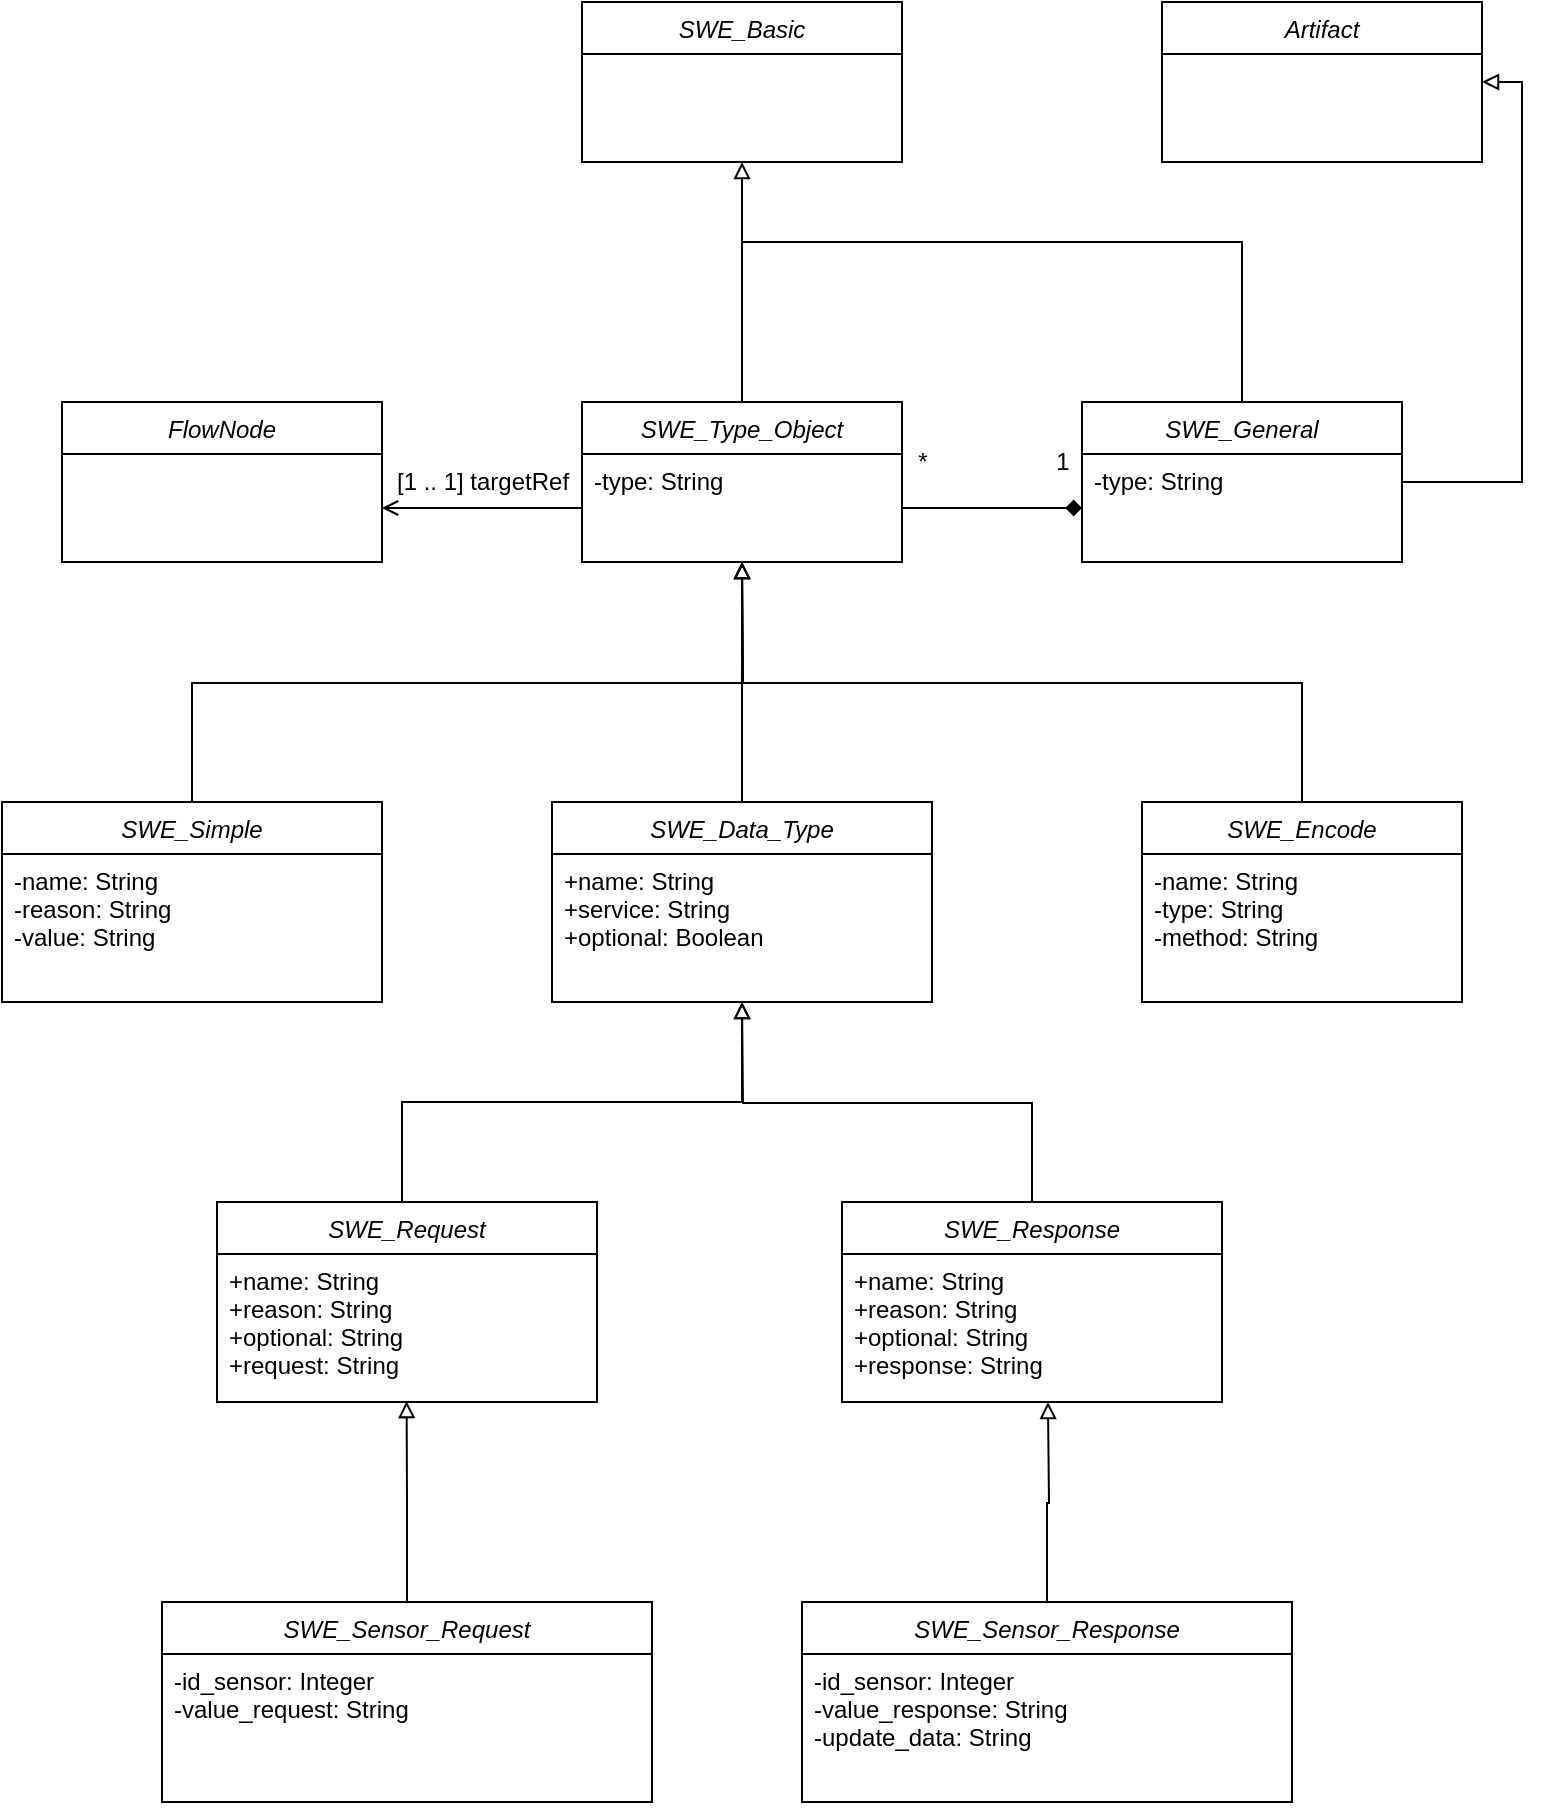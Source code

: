 <mxfile version="14.9.1" type="device"><diagram id="C5RBs43oDa-KdzZeNtuy" name="Page-1"><mxGraphModel dx="1106" dy="632" grid="1" gridSize="10" guides="1" tooltips="1" connect="1" arrows="1" fold="1" page="1" pageScale="1" pageWidth="827" pageHeight="1169" math="0" shadow="0"><root><mxCell id="WIyWlLk6GJQsqaUBKTNV-0"/><mxCell id="WIyWlLk6GJQsqaUBKTNV-1" parent="WIyWlLk6GJQsqaUBKTNV-0"/><mxCell id="zkfFHV4jXpPFQw0GAbJ--0" value="SWE_Basic" style="swimlane;fontStyle=2;align=center;verticalAlign=top;childLayout=stackLayout;horizontal=1;startSize=26;horizontalStack=0;resizeParent=1;resizeLast=0;collapsible=1;marginBottom=0;rounded=0;shadow=0;strokeWidth=1;" parent="WIyWlLk6GJQsqaUBKTNV-1" vertex="1"><mxGeometry x="320" y="40" width="160" height="80" as="geometry"><mxRectangle x="230" y="140" width="160" height="26" as="alternateBounds"/></mxGeometry></mxCell><mxCell id="gXE0hO4vKD1BojClq7C9-5" style="edgeStyle=orthogonalEdgeStyle;rounded=0;orthogonalLoop=1;jettySize=auto;html=1;exitX=0.5;exitY=0;exitDx=0;exitDy=0;entryX=0.5;entryY=1;entryDx=0;entryDy=0;endArrow=block;endFill=0;" parent="WIyWlLk6GJQsqaUBKTNV-1" source="gXE0hO4vKD1BojClq7C9-1" target="zkfFHV4jXpPFQw0GAbJ--0" edge="1"><mxGeometry relative="1" as="geometry"/></mxCell><mxCell id="gXE0hO4vKD1BojClq7C9-1" value="SWE_Type_Object" style="swimlane;fontStyle=2;childLayout=stackLayout;horizontal=1;startSize=26;horizontalStack=0;resizeParent=1;resizeParentMax=0;resizeLast=0;collapsible=1;marginBottom=0;" parent="WIyWlLk6GJQsqaUBKTNV-1" vertex="1"><mxGeometry x="320" y="240" width="160" height="80" as="geometry"/></mxCell><mxCell id="Ttoi25a0Qd0ZCPEhJ1SS-11" value="-type: String" style="text;strokeColor=none;fillColor=none;align=left;verticalAlign=top;spacingLeft=4;spacingRight=4;overflow=hidden;rotatable=0;points=[[0,0.5],[1,0.5]];portConstraint=eastwest;" parent="gXE0hO4vKD1BojClq7C9-1" vertex="1"><mxGeometry y="26" width="160" height="54" as="geometry"/></mxCell><mxCell id="gXE0hO4vKD1BojClq7C9-9" style="edgeStyle=orthogonalEdgeStyle;rounded=0;orthogonalLoop=1;jettySize=auto;html=1;exitX=0.5;exitY=0;exitDx=0;exitDy=0;endArrow=none;endFill=0;" parent="WIyWlLk6GJQsqaUBKTNV-1" source="gXE0hO4vKD1BojClq7C9-6" edge="1"><mxGeometry relative="1" as="geometry"><mxPoint x="400" y="200" as="targetPoint"/><Array as="points"><mxPoint x="650" y="160"/><mxPoint x="400" y="160"/></Array></mxGeometry></mxCell><mxCell id="Ttoi25a0Qd0ZCPEhJ1SS-0" style="edgeStyle=orthogonalEdgeStyle;rounded=0;orthogonalLoop=1;jettySize=auto;html=1;exitX=1;exitY=0.5;exitDx=0;exitDy=0;entryX=1;entryY=0.5;entryDx=0;entryDy=0;endArrow=block;endFill=0;" parent="WIyWlLk6GJQsqaUBKTNV-1" source="gXE0hO4vKD1BojClq7C9-6" target="JoPLrbMdZ6QmohJacY2r-0" edge="1"><mxGeometry relative="1" as="geometry"/></mxCell><mxCell id="gXE0hO4vKD1BojClq7C9-6" value="SWE_General" style="swimlane;fontStyle=2;childLayout=stackLayout;horizontal=1;startSize=26;horizontalStack=0;resizeParent=1;resizeParentMax=0;resizeLast=0;collapsible=1;marginBottom=0;" parent="WIyWlLk6GJQsqaUBKTNV-1" vertex="1"><mxGeometry x="570" y="240" width="160" height="80" as="geometry"/></mxCell><mxCell id="Ttoi25a0Qd0ZCPEhJ1SS-12" value="-type: String" style="text;strokeColor=none;fillColor=none;align=left;verticalAlign=top;spacingLeft=4;spacingRight=4;overflow=hidden;rotatable=0;points=[[0,0.5],[1,0.5]];portConstraint=eastwest;" parent="gXE0hO4vKD1BojClq7C9-6" vertex="1"><mxGeometry y="26" width="160" height="54" as="geometry"/></mxCell><mxCell id="gXE0hO4vKD1BojClq7C9-8" style="edgeStyle=orthogonalEdgeStyle;rounded=0;orthogonalLoop=1;jettySize=auto;html=1;exitX=1;exitY=0.5;exitDx=0;exitDy=0;entryX=0;entryY=0.5;entryDx=0;entryDy=0;endArrow=diamond;endFill=1;" parent="WIyWlLk6GJQsqaUBKTNV-1" edge="1"><mxGeometry relative="1" as="geometry"><mxPoint x="480" y="293" as="sourcePoint"/><mxPoint x="570" y="293" as="targetPoint"/></mxGeometry></mxCell><mxCell id="gXE0hO4vKD1BojClq7C9-23" style="edgeStyle=orthogonalEdgeStyle;rounded=0;orthogonalLoop=1;jettySize=auto;html=1;exitX=0.5;exitY=0;exitDx=0;exitDy=0;endArrow=block;endFill=0;" parent="WIyWlLk6GJQsqaUBKTNV-1" source="gXE0hO4vKD1BojClq7C9-14" edge="1"><mxGeometry relative="1" as="geometry"><mxPoint x="400" y="320" as="targetPoint"/></mxGeometry></mxCell><mxCell id="gXE0hO4vKD1BojClq7C9-14" value="SWE_Simple" style="swimlane;fontStyle=2;childLayout=stackLayout;horizontal=1;startSize=26;horizontalStack=0;resizeParent=1;resizeParentMax=0;resizeLast=0;collapsible=1;marginBottom=0;" parent="WIyWlLk6GJQsqaUBKTNV-1" vertex="1"><mxGeometry x="30" y="440" width="190" height="100" as="geometry"/></mxCell><mxCell id="gXE0hO4vKD1BojClq7C9-15" value="-name: String&#10;-reason: String&#10;-value: String" style="text;strokeColor=none;fillColor=none;align=left;verticalAlign=top;spacingLeft=4;spacingRight=4;overflow=hidden;rotatable=0;points=[[0,0.5],[1,0.5]];portConstraint=eastwest;" parent="gXE0hO4vKD1BojClq7C9-14" vertex="1"><mxGeometry y="26" width="190" height="74" as="geometry"/></mxCell><mxCell id="gXE0hO4vKD1BojClq7C9-21" style="edgeStyle=orthogonalEdgeStyle;rounded=0;orthogonalLoop=1;jettySize=auto;html=1;exitX=0.5;exitY=0;exitDx=0;exitDy=0;entryX=0.5;entryY=1;entryDx=0;entryDy=0;entryPerimeter=0;endArrow=block;endFill=0;" parent="WIyWlLk6GJQsqaUBKTNV-1" source="gXE0hO4vKD1BojClq7C9-16" edge="1"><mxGeometry relative="1" as="geometry"><mxPoint x="400" y="320" as="targetPoint"/></mxGeometry></mxCell><mxCell id="gXE0hO4vKD1BojClq7C9-16" value="SWE_Data_Type" style="swimlane;fontStyle=2;childLayout=stackLayout;horizontal=1;startSize=26;horizontalStack=0;resizeParent=1;resizeParentMax=0;resizeLast=0;collapsible=1;marginBottom=0;" parent="WIyWlLk6GJQsqaUBKTNV-1" vertex="1"><mxGeometry x="305" y="440" width="190" height="100" as="geometry"/></mxCell><mxCell id="Ttoi25a0Qd0ZCPEhJ1SS-5" value="+name: String&#10;+service: String&#10;+optional: Boolean" style="text;strokeColor=none;fillColor=none;align=left;verticalAlign=top;spacingLeft=4;spacingRight=4;overflow=hidden;rotatable=0;points=[[0,0.5],[1,0.5]];portConstraint=eastwest;" parent="gXE0hO4vKD1BojClq7C9-16" vertex="1"><mxGeometry y="26" width="190" height="74" as="geometry"/></mxCell><mxCell id="gXE0hO4vKD1BojClq7C9-22" style="edgeStyle=orthogonalEdgeStyle;rounded=0;orthogonalLoop=1;jettySize=auto;html=1;exitX=0.5;exitY=0;exitDx=0;exitDy=0;endArrow=block;endFill=0;" parent="WIyWlLk6GJQsqaUBKTNV-1" source="gXE0hO4vKD1BojClq7C9-18" edge="1"><mxGeometry relative="1" as="geometry"><mxPoint x="400" y="320" as="targetPoint"/></mxGeometry></mxCell><mxCell id="gXE0hO4vKD1BojClq7C9-18" value="SWE_Encode" style="swimlane;fontStyle=2;childLayout=stackLayout;horizontal=1;startSize=26;horizontalStack=0;resizeParent=1;resizeParentMax=0;resizeLast=0;collapsible=1;marginBottom=0;" parent="WIyWlLk6GJQsqaUBKTNV-1" vertex="1"><mxGeometry x="600" y="440" width="160" height="100" as="geometry"/></mxCell><mxCell id="Ttoi25a0Qd0ZCPEhJ1SS-6" value="-name: String&#10;-type: String&#10;-method: String" style="text;strokeColor=none;fillColor=none;align=left;verticalAlign=top;spacingLeft=4;spacingRight=4;overflow=hidden;rotatable=0;points=[[0,0.5],[1,0.5]];portConstraint=eastwest;" parent="gXE0hO4vKD1BojClq7C9-18" vertex="1"><mxGeometry y="26" width="160" height="74" as="geometry"/></mxCell><mxCell id="gXE0hO4vKD1BojClq7C9-32" style="edgeStyle=orthogonalEdgeStyle;rounded=0;orthogonalLoop=1;jettySize=auto;html=1;exitX=0.5;exitY=0;exitDx=0;exitDy=0;entryX=0.5;entryY=1;entryDx=0;entryDy=0;entryPerimeter=0;endArrow=block;endFill=0;" parent="WIyWlLk6GJQsqaUBKTNV-1" edge="1"><mxGeometry relative="1" as="geometry"><mxPoint x="265" y="640" as="sourcePoint"/><Array as="points"><mxPoint x="230" y="640"/><mxPoint x="230" y="590"/><mxPoint x="400" y="590"/></Array><mxPoint x="400" y="540" as="targetPoint"/></mxGeometry></mxCell><mxCell id="gXE0hO4vKD1BojClq7C9-40" value="SWE_Request" style="swimlane;fontStyle=2;childLayout=stackLayout;horizontal=1;startSize=26;horizontalStack=0;resizeParent=1;resizeParentMax=0;resizeLast=0;collapsible=1;marginBottom=0;" parent="WIyWlLk6GJQsqaUBKTNV-1" vertex="1"><mxGeometry x="137.5" y="640" width="190" height="100" as="geometry"/></mxCell><mxCell id="Ttoi25a0Qd0ZCPEhJ1SS-7" value="+name: String&#10;+reason: String&#10;+optional: String&#10;+request: String" style="text;strokeColor=none;fillColor=none;align=left;verticalAlign=top;spacingLeft=4;spacingRight=4;overflow=hidden;rotatable=0;points=[[0,0.5],[1,0.5]];portConstraint=eastwest;" parent="gXE0hO4vKD1BojClq7C9-40" vertex="1"><mxGeometry y="26" width="190" height="74" as="geometry"/></mxCell><mxCell id="gXE0hO4vKD1BojClq7C9-45" style="edgeStyle=orthogonalEdgeStyle;rounded=0;orthogonalLoop=1;jettySize=auto;html=1;exitX=0.5;exitY=0;exitDx=0;exitDy=0;endArrow=block;endFill=0;" parent="WIyWlLk6GJQsqaUBKTNV-1" source="gXE0hO4vKD1BojClq7C9-43" edge="1"><mxGeometry relative="1" as="geometry"><mxPoint x="400" y="540" as="targetPoint"/></mxGeometry></mxCell><mxCell id="gXE0hO4vKD1BojClq7C9-43" value="SWE_Response" style="swimlane;fontStyle=2;childLayout=stackLayout;horizontal=1;startSize=26;horizontalStack=0;resizeParent=1;resizeParentMax=0;resizeLast=0;collapsible=1;marginBottom=0;" parent="WIyWlLk6GJQsqaUBKTNV-1" vertex="1"><mxGeometry x="450" y="640" width="190" height="100" as="geometry"/></mxCell><mxCell id="Ttoi25a0Qd0ZCPEhJ1SS-8" value="+name: String&#10;+reason: String&#10;+optional: String&#10;+response: String" style="text;strokeColor=none;fillColor=none;align=left;verticalAlign=top;spacingLeft=4;spacingRight=4;overflow=hidden;rotatable=0;points=[[0,0.5],[1,0.5]];portConstraint=eastwest;" parent="gXE0hO4vKD1BojClq7C9-43" vertex="1"><mxGeometry y="26" width="190" height="74" as="geometry"/></mxCell><mxCell id="gXE0hO4vKD1BojClq7C9-64" style="edgeStyle=orthogonalEdgeStyle;rounded=0;orthogonalLoop=1;jettySize=auto;html=1;exitX=0.5;exitY=0;exitDx=0;exitDy=0;entryX=0.499;entryY=0.994;entryDx=0;entryDy=0;entryPerimeter=0;endArrow=block;endFill=0;" parent="WIyWlLk6GJQsqaUBKTNV-1" source="gXE0hO4vKD1BojClq7C9-56" edge="1"><mxGeometry relative="1" as="geometry"><mxPoint x="232.31" y="739.556" as="targetPoint"/></mxGeometry></mxCell><mxCell id="gXE0hO4vKD1BojClq7C9-56" value="SWE_Sensor_Request" style="swimlane;fontStyle=2;childLayout=stackLayout;horizontal=1;startSize=26;horizontalStack=0;resizeParent=1;resizeParentMax=0;resizeLast=0;collapsible=1;marginBottom=0;" parent="WIyWlLk6GJQsqaUBKTNV-1" vertex="1"><mxGeometry x="110" y="840" width="245" height="100" as="geometry"/></mxCell><mxCell id="Ttoi25a0Qd0ZCPEhJ1SS-9" value="-id_sensor: Integer&#10;-value_request: String" style="text;strokeColor=none;fillColor=none;align=left;verticalAlign=top;spacingLeft=4;spacingRight=4;overflow=hidden;rotatable=0;points=[[0,0.5],[1,0.5]];portConstraint=eastwest;" parent="gXE0hO4vKD1BojClq7C9-56" vertex="1"><mxGeometry y="26" width="245" height="74" as="geometry"/></mxCell><mxCell id="gXE0hO4vKD1BojClq7C9-62" style="edgeStyle=orthogonalEdgeStyle;rounded=0;orthogonalLoop=1;jettySize=auto;html=1;exitX=0.5;exitY=0;exitDx=0;exitDy=0;entryX=0.542;entryY=1;entryDx=0;entryDy=0;entryPerimeter=0;endArrow=block;endFill=0;" parent="WIyWlLk6GJQsqaUBKTNV-1" source="gXE0hO4vKD1BojClq7C9-59" edge="1"><mxGeometry relative="1" as="geometry"><mxPoint x="552.98" y="740" as="targetPoint"/></mxGeometry></mxCell><mxCell id="gXE0hO4vKD1BojClq7C9-59" value="SWE_Sensor_Response" style="swimlane;fontStyle=2;childLayout=stackLayout;horizontal=1;startSize=26;horizontalStack=0;resizeParent=1;resizeParentMax=0;resizeLast=0;collapsible=1;marginBottom=0;" parent="WIyWlLk6GJQsqaUBKTNV-1" vertex="1"><mxGeometry x="430" y="840" width="245" height="100" as="geometry"/></mxCell><mxCell id="Ttoi25a0Qd0ZCPEhJ1SS-10" value="-id_sensor: Integer&#10;-value_response: String&#10;-update_data: String" style="text;strokeColor=none;fillColor=none;align=left;verticalAlign=top;spacingLeft=4;spacingRight=4;overflow=hidden;rotatable=0;points=[[0,0.5],[1,0.5]];portConstraint=eastwest;" parent="gXE0hO4vKD1BojClq7C9-59" vertex="1"><mxGeometry y="26" width="245" height="74" as="geometry"/></mxCell><mxCell id="gXE0hO4vKD1BojClq7C9-65" value="1" style="text;html=1;align=center;verticalAlign=middle;resizable=0;points=[];autosize=1;strokeColor=none;" parent="WIyWlLk6GJQsqaUBKTNV-1" vertex="1"><mxGeometry x="550" y="260" width="20" height="20" as="geometry"/></mxCell><mxCell id="gXE0hO4vKD1BojClq7C9-66" value="*" style="text;html=1;align=center;verticalAlign=middle;resizable=0;points=[];autosize=1;strokeColor=none;" parent="WIyWlLk6GJQsqaUBKTNV-1" vertex="1"><mxGeometry x="480" y="260" width="20" height="20" as="geometry"/></mxCell><mxCell id="JoPLrbMdZ6QmohJacY2r-0" value="Artifact" style="swimlane;fontStyle=2;childLayout=stackLayout;horizontal=1;startSize=26;horizontalStack=0;resizeParent=1;resizeParentMax=0;resizeLast=0;collapsible=1;marginBottom=0;" parent="WIyWlLk6GJQsqaUBKTNV-1" vertex="1"><mxGeometry x="610" y="40" width="160" height="80" as="geometry"/></mxCell><mxCell id="JoPLrbMdZ6QmohJacY2r-4" value="FlowNode" style="swimlane;fontStyle=2;childLayout=stackLayout;horizontal=1;startSize=26;horizontalStack=0;resizeParent=1;resizeParentMax=0;resizeLast=0;collapsible=1;marginBottom=0;" parent="WIyWlLk6GJQsqaUBKTNV-1" vertex="1"><mxGeometry x="60" y="240" width="160" height="80" as="geometry"/></mxCell><mxCell id="JoPLrbMdZ6QmohJacY2r-5" style="edgeStyle=orthogonalEdgeStyle;rounded=0;orthogonalLoop=1;jettySize=auto;html=1;exitX=0;exitY=0.5;exitDx=0;exitDy=0;startArrow=none;startFill=0;endArrow=open;endFill=0;" parent="WIyWlLk6GJQsqaUBKTNV-1" edge="1"><mxGeometry relative="1" as="geometry"><mxPoint x="220" y="293" as="targetPoint"/><mxPoint x="320" y="293" as="sourcePoint"/></mxGeometry></mxCell><mxCell id="JoPLrbMdZ6QmohJacY2r-6" value="[1 .. 1] targetRef" style="text;html=1;align=center;verticalAlign=middle;resizable=0;points=[];autosize=1;strokeColor=none;" parent="WIyWlLk6GJQsqaUBKTNV-1" vertex="1"><mxGeometry x="220" y="270" width="100" height="20" as="geometry"/></mxCell></root></mxGraphModel></diagram></mxfile>